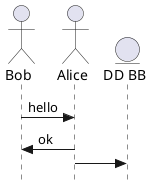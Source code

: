@startuml

skinparam style strictuml

actor Bob
actor Alice
entity "DD BB" as DbFacade

Bob -> Alice : hello
Alice -> Bob : ok
Alice -> DbFacade

@enduml